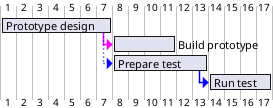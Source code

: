 @startgantt
<style>
ganttDiagram {
arrow {
LineColor blue
	}
}
</style>
[Prototype design] lasts 7 days
[Build prototype] lasts 4 days
[Prepare test] lasts 6 days
[Prototype design] -[#FF00FF]-> [Build prototype]
[Prototype design] -[dotted]-> [Prepare test]
Then [Run test]  lasts 4 days
@endgantt
